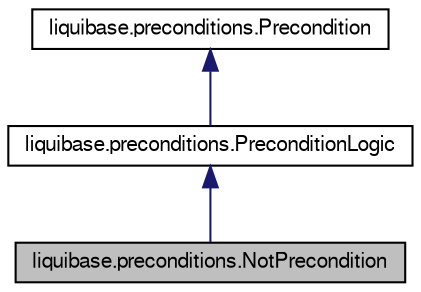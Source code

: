 digraph G
{
  edge [fontname="FreeSans",fontsize=10,labelfontname="FreeSans",labelfontsize=10];
  node [fontname="FreeSans",fontsize=10,shape=record];
  Node1 [label="liquibase.preconditions.NotPrecondition",height=0.2,width=0.4,color="black", fillcolor="grey75", style="filled" fontcolor="black"];
  Node2 -> Node1 [dir=back,color="midnightblue",fontsize=10,style="solid",fontname="FreeSans"];
  Node2 [label="liquibase.preconditions.PreconditionLogic",height=0.2,width=0.4,color="black", fillcolor="white", style="filled",URL="$classliquibase_1_1preconditions_1_1_precondition_logic.html",tooltip="Marker interface for precondition logic tags (and,or, not)."];
  Node3 -> Node2 [dir=back,color="midnightblue",fontsize=10,style="solid",fontname="FreeSans"];
  Node3 [label="liquibase.preconditions.Precondition",height=0.2,width=0.4,color="black", fillcolor="white", style="filled",URL="$interfaceliquibase_1_1preconditions_1_1_precondition.html",tooltip="Marker interface for preconditions."];
}
